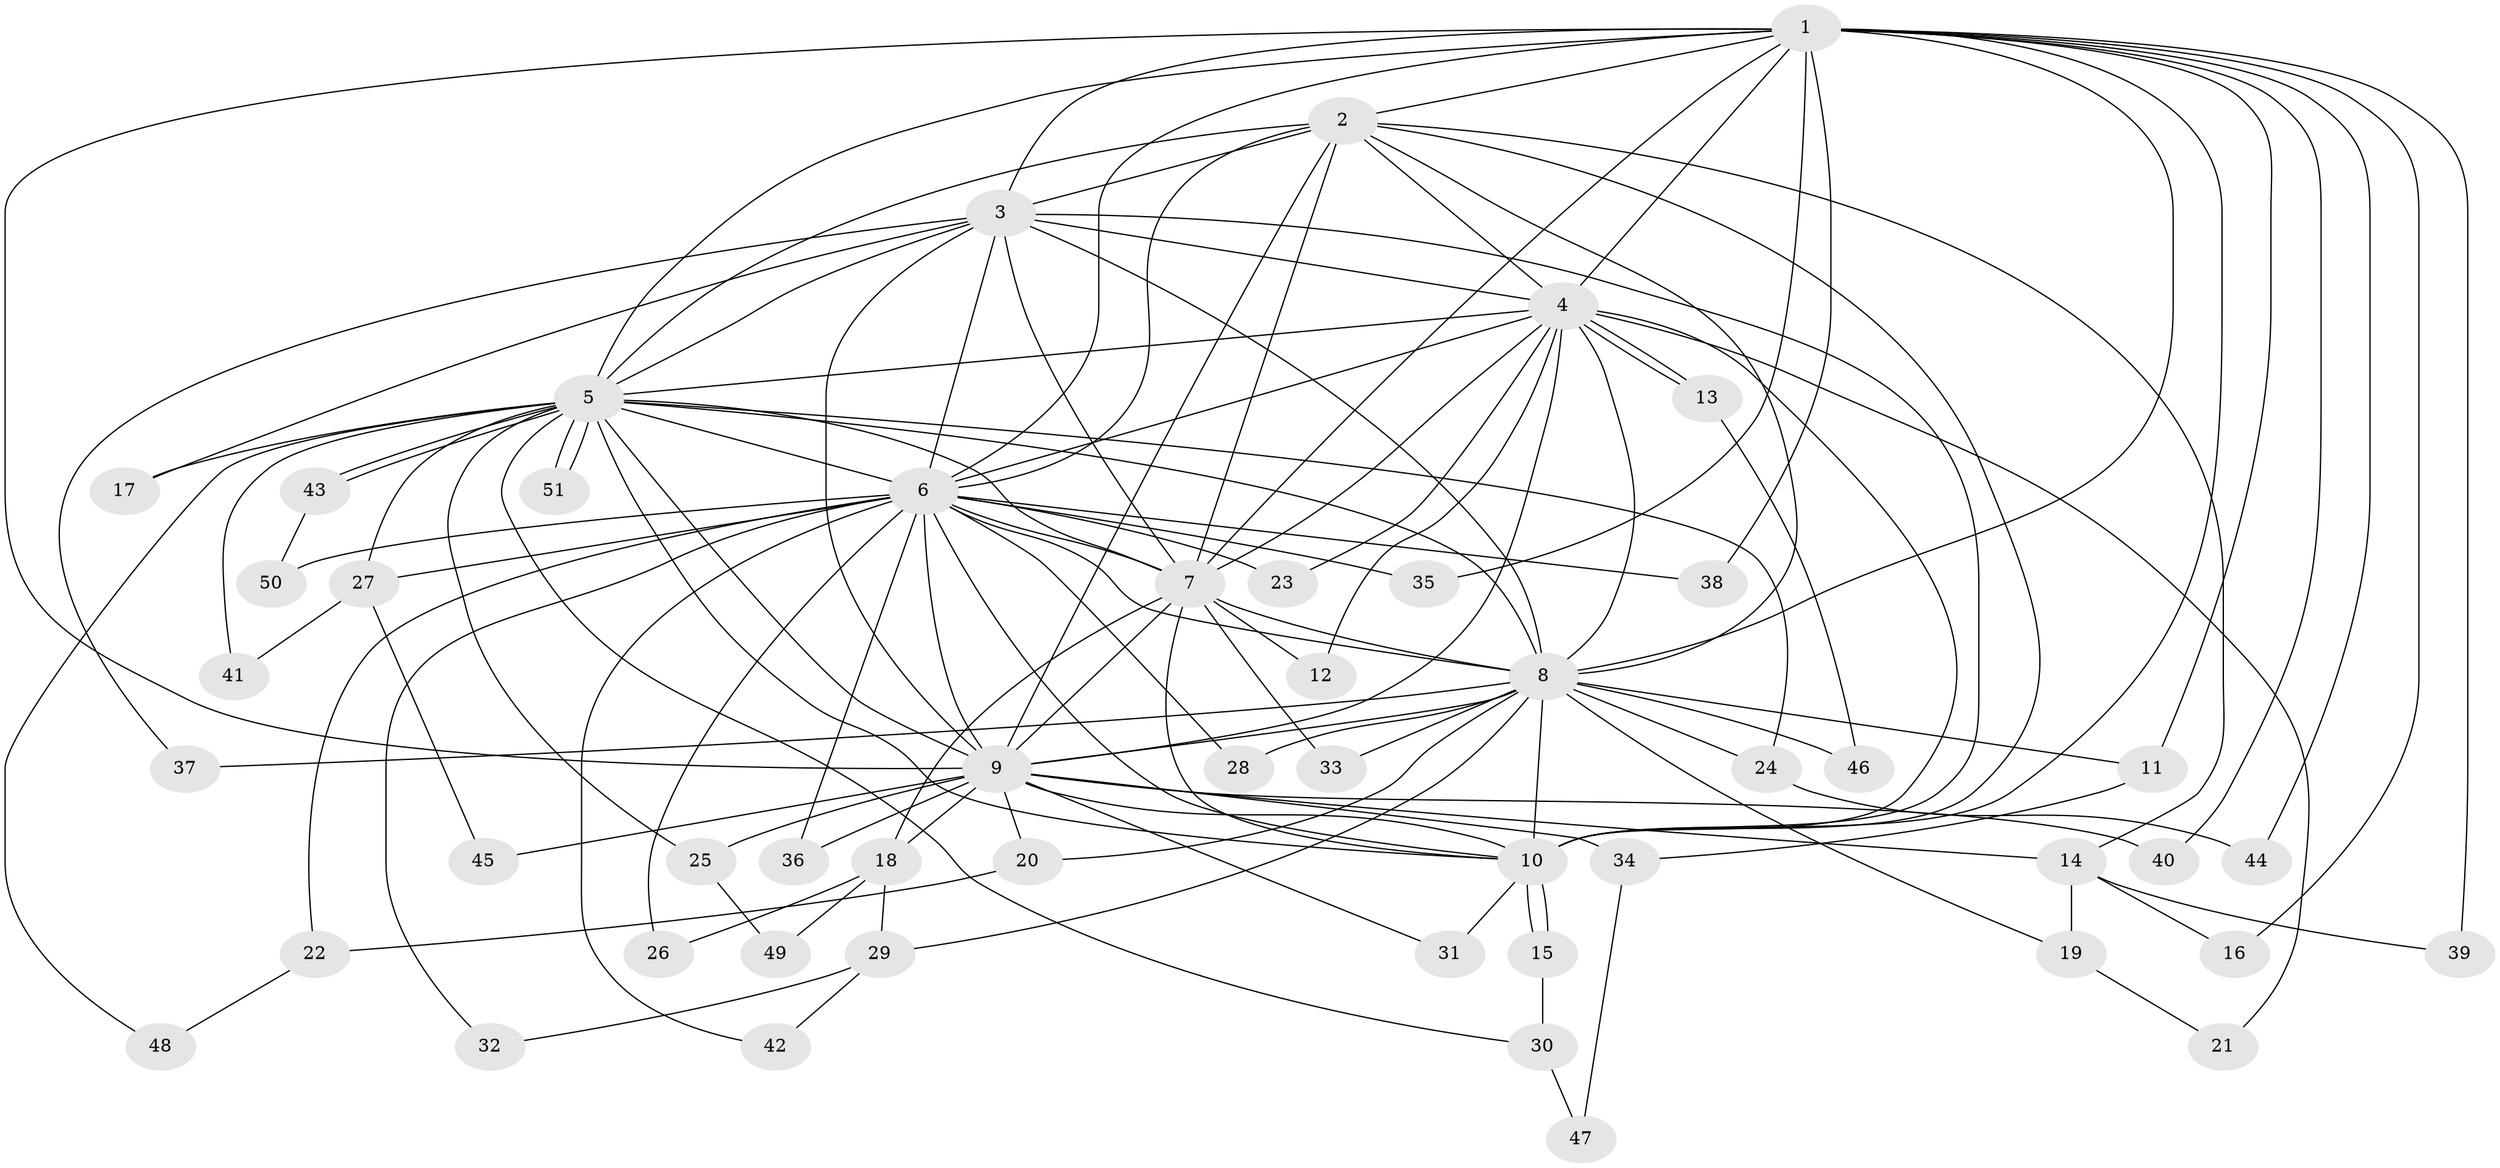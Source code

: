 // coarse degree distribution, {13: 0.02702702702702703, 14: 0.02702702702702703, 8: 0.02702702702702703, 11: 0.02702702702702703, 16: 0.02702702702702703, 17: 0.02702702702702703, 15: 0.02702702702702703, 9: 0.02702702702702703, 3: 0.1891891891891892, 2: 0.4864864864864865, 6: 0.05405405405405406, 1: 0.05405405405405406}
// Generated by graph-tools (version 1.1) at 2025/41/03/06/25 10:41:36]
// undirected, 51 vertices, 127 edges
graph export_dot {
graph [start="1"]
  node [color=gray90,style=filled];
  1;
  2;
  3;
  4;
  5;
  6;
  7;
  8;
  9;
  10;
  11;
  12;
  13;
  14;
  15;
  16;
  17;
  18;
  19;
  20;
  21;
  22;
  23;
  24;
  25;
  26;
  27;
  28;
  29;
  30;
  31;
  32;
  33;
  34;
  35;
  36;
  37;
  38;
  39;
  40;
  41;
  42;
  43;
  44;
  45;
  46;
  47;
  48;
  49;
  50;
  51;
  1 -- 2;
  1 -- 3;
  1 -- 4;
  1 -- 5;
  1 -- 6;
  1 -- 7;
  1 -- 8;
  1 -- 9;
  1 -- 10;
  1 -- 11;
  1 -- 16;
  1 -- 35;
  1 -- 38;
  1 -- 39;
  1 -- 40;
  1 -- 44;
  2 -- 3;
  2 -- 4;
  2 -- 5;
  2 -- 6;
  2 -- 7;
  2 -- 8;
  2 -- 9;
  2 -- 10;
  2 -- 14;
  3 -- 4;
  3 -- 5;
  3 -- 6;
  3 -- 7;
  3 -- 8;
  3 -- 9;
  3 -- 10;
  3 -- 17;
  3 -- 37;
  4 -- 5;
  4 -- 6;
  4 -- 7;
  4 -- 8;
  4 -- 9;
  4 -- 10;
  4 -- 12;
  4 -- 13;
  4 -- 13;
  4 -- 21;
  4 -- 23;
  5 -- 6;
  5 -- 7;
  5 -- 8;
  5 -- 9;
  5 -- 10;
  5 -- 17;
  5 -- 24;
  5 -- 25;
  5 -- 27;
  5 -- 30;
  5 -- 41;
  5 -- 43;
  5 -- 43;
  5 -- 48;
  5 -- 51;
  5 -- 51;
  6 -- 7;
  6 -- 8;
  6 -- 9;
  6 -- 10;
  6 -- 22;
  6 -- 23;
  6 -- 26;
  6 -- 27;
  6 -- 28;
  6 -- 32;
  6 -- 35;
  6 -- 36;
  6 -- 38;
  6 -- 42;
  6 -- 50;
  7 -- 8;
  7 -- 9;
  7 -- 10;
  7 -- 12;
  7 -- 18;
  7 -- 33;
  8 -- 9;
  8 -- 10;
  8 -- 11;
  8 -- 19;
  8 -- 20;
  8 -- 24;
  8 -- 28;
  8 -- 29;
  8 -- 33;
  8 -- 37;
  8 -- 46;
  9 -- 10;
  9 -- 14;
  9 -- 18;
  9 -- 20;
  9 -- 25;
  9 -- 31;
  9 -- 34;
  9 -- 36;
  9 -- 40;
  9 -- 45;
  10 -- 15;
  10 -- 15;
  10 -- 31;
  11 -- 34;
  13 -- 46;
  14 -- 16;
  14 -- 19;
  14 -- 39;
  15 -- 30;
  18 -- 26;
  18 -- 29;
  18 -- 49;
  19 -- 21;
  20 -- 22;
  22 -- 48;
  24 -- 44;
  25 -- 49;
  27 -- 41;
  27 -- 45;
  29 -- 32;
  29 -- 42;
  30 -- 47;
  34 -- 47;
  43 -- 50;
}
